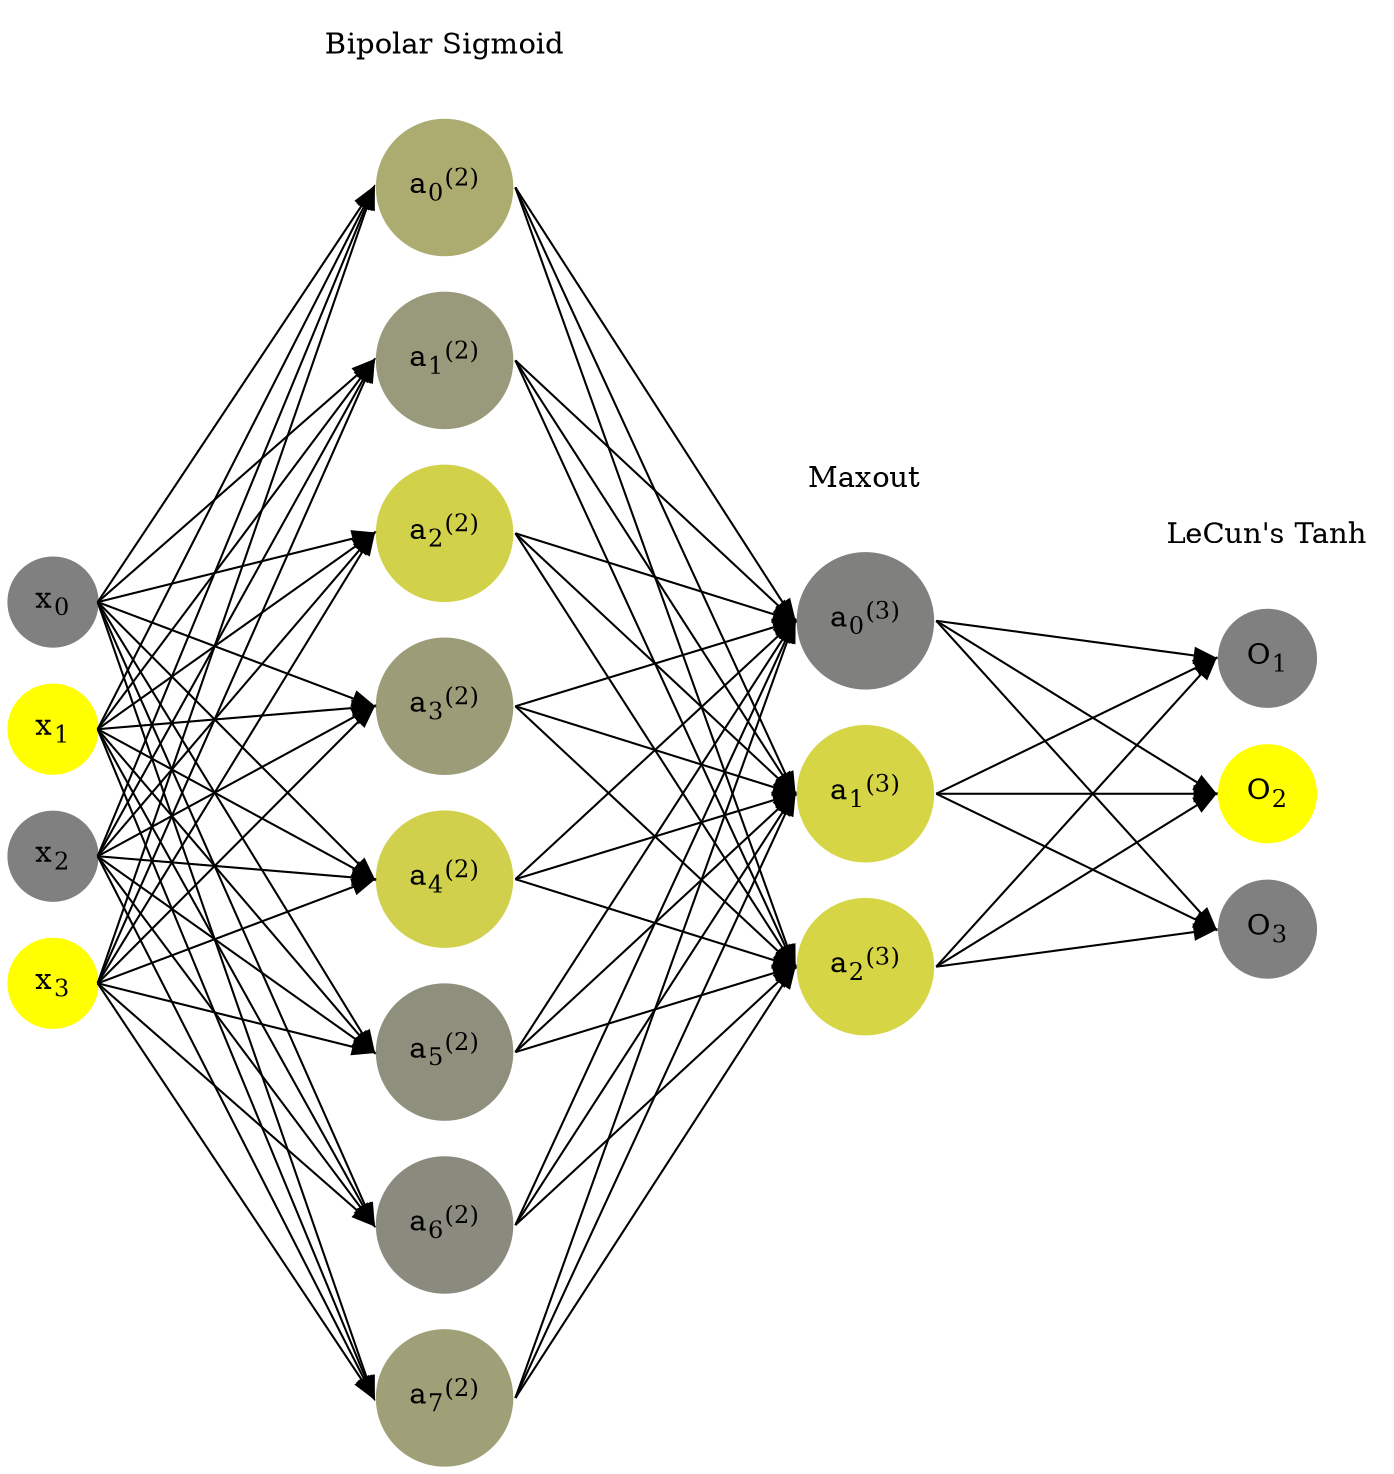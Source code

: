 digraph G {
	rankdir = LR;
	splines=false;
	edge[style=invis];
	ranksep= 1.4;
	{
	node [shape=circle, color="0.1667, 0.0, 0.5", style=filled, fillcolor="0.1667, 0.0, 0.5"];
	x0 [label=<x<sub>0</sub>>];
	}
	{
	node [shape=circle, color="0.1667, 1.0, 1.0", style=filled, fillcolor="0.1667, 1.0, 1.0"];
	x1 [label=<x<sub>1</sub>>];
	}
	{
	node [shape=circle, color="0.1667, 0.0, 0.5", style=filled, fillcolor="0.1667, 0.0, 0.5"];
	x2 [label=<x<sub>2</sub>>];
	}
	{
	node [shape=circle, color="0.1667, 1.0, 1.0", style=filled, fillcolor="0.1667, 1.0, 1.0"];
	x3 [label=<x<sub>3</sub>>];
	}
	{
	node [shape=circle, color="0.1667, 0.348499, 0.674249", style=filled, fillcolor="0.1667, 0.348499, 0.674249"];
	a02 [label=<a<sub>0</sub><sup>(2)</sup>>];
	}
	{
	node [shape=circle, color="0.1667, 0.196238, 0.598119", style=filled, fillcolor="0.1667, 0.196238, 0.598119"];
	a12 [label=<a<sub>1</sub><sup>(2)</sup>>];
	}
	{
	node [shape=circle, color="0.1667, 0.645931, 0.822966", style=filled, fillcolor="0.1667, 0.645931, 0.822966"];
	a22 [label=<a<sub>2</sub><sup>(2)</sup>>];
	}
	{
	node [shape=circle, color="0.1667, 0.221813, 0.610906", style=filled, fillcolor="0.1667, 0.221813, 0.610906"];
	a32 [label=<a<sub>3</sub><sup>(2)</sup>>];
	}
	{
	node [shape=circle, color="0.1667, 0.626981, 0.813491", style=filled, fillcolor="0.1667, 0.626981, 0.813491"];
	a42 [label=<a<sub>4</sub><sup>(2)</sup>>];
	}
	{
	node [shape=circle, color="0.1667, 0.119248, 0.559624", style=filled, fillcolor="0.1667, 0.119248, 0.559624"];
	a52 [label=<a<sub>5</sub><sup>(2)</sup>>];
	}
	{
	node [shape=circle, color="0.1667, 0.082534, 0.541267", style=filled, fillcolor="0.1667, 0.082534, 0.541267"];
	a62 [label=<a<sub>6</sub><sup>(2)</sup>>];
	}
	{
	node [shape=circle, color="0.1667, 0.244648, 0.622324", style=filled, fillcolor="0.1667, 0.244648, 0.622324"];
	a72 [label=<a<sub>7</sub><sup>(2)</sup>>];
	}
	{
	node [shape=circle, color="0.1667, 0.006398, 0.503199", style=filled, fillcolor="0.1667, 0.006398, 0.503199"];
	a03 [label=<a<sub>0</sub><sup>(3)</sup>>];
	}
	{
	node [shape=circle, color="0.1667, 0.670690, 0.835345", style=filled, fillcolor="0.1667, 0.670690, 0.835345"];
	a13 [label=<a<sub>1</sub><sup>(3)</sup>>];
	}
	{
	node [shape=circle, color="0.1667, 0.670690, 0.835345", style=filled, fillcolor="0.1667, 0.670690, 0.835345"];
	a23 [label=<a<sub>2</sub><sup>(3)</sup>>];
	}
	{
	node [shape=circle, color="0.1667, 0.0, 0.5", style=filled, fillcolor="0.1667, 0.0, 0.5"];
	O1 [label=<O<sub>1</sub>>];
	}
	{
	node [shape=circle, color="0.1667, 1.0, 1.0", style=filled, fillcolor="0.1667, 1.0, 1.0"];
	O2 [label=<O<sub>2</sub>>];
	}
	{
	node [shape=circle, color="0.1667, 0.0, 0.5", style=filled, fillcolor="0.1667, 0.0, 0.5"];
	O3 [label=<O<sub>3</sub>>];
	}
	{
	rank=same;
	x0->x1->x2->x3;
	}
	{
	rank=same;
	a02->a12->a22->a32->a42->a52->a62->a72;
	}
	{
	rank=same;
	a03->a13->a23;
	}
	{
	rank=same;
	O1->O2->O3;
	}
	l1 [shape=plaintext,label="Bipolar Sigmoid"];
	l1->a02;
	{rank=same; l1;a02};
	l2 [shape=plaintext,label="Maxout"];
	l2->a03;
	{rank=same; l2;a03};
	l3 [shape=plaintext,label="LeCun's Tanh"];
	l3->O1;
	{rank=same; l3;O1};
edge[style=solid, tailport=e, headport=w];
	{x0;x1;x2;x3} -> {a02;a12;a22;a32;a42;a52;a62;a72};
	{a02;a12;a22;a32;a42;a52;a62;a72} -> {a03;a13;a23};
	{a03;a13;a23} -> {O1,O2,O3};
}